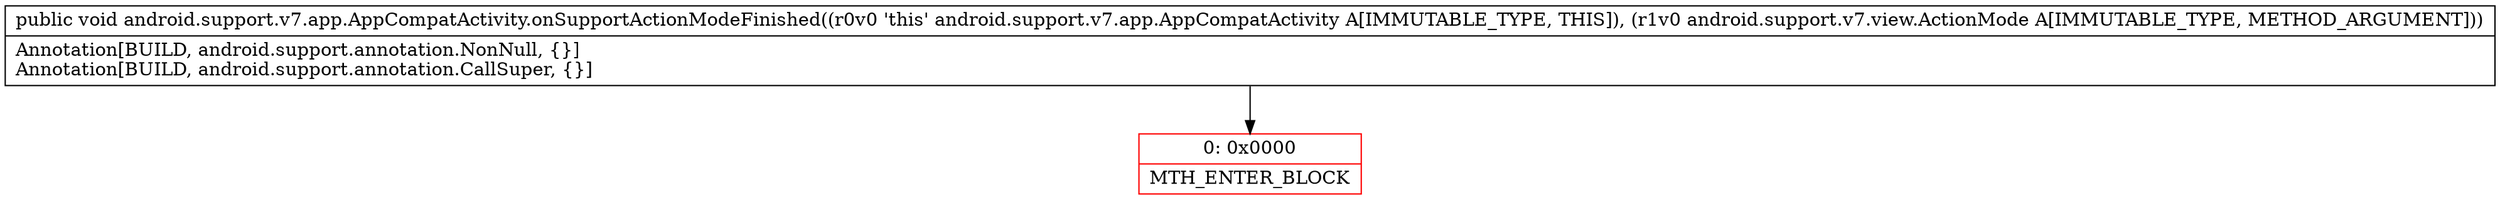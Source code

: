 digraph "CFG forandroid.support.v7.app.AppCompatActivity.onSupportActionModeFinished(Landroid\/support\/v7\/view\/ActionMode;)V" {
subgraph cluster_Region_971651550 {
label = "R(0)";
node [shape=record,color=blue];
}
Node_0 [shape=record,color=red,label="{0\:\ 0x0000|MTH_ENTER_BLOCK\l}"];
MethodNode[shape=record,label="{public void android.support.v7.app.AppCompatActivity.onSupportActionModeFinished((r0v0 'this' android.support.v7.app.AppCompatActivity A[IMMUTABLE_TYPE, THIS]), (r1v0 android.support.v7.view.ActionMode A[IMMUTABLE_TYPE, METHOD_ARGUMENT]))  | Annotation[BUILD, android.support.annotation.NonNull, \{\}]\lAnnotation[BUILD, android.support.annotation.CallSuper, \{\}]\l}"];
MethodNode -> Node_0;
}

